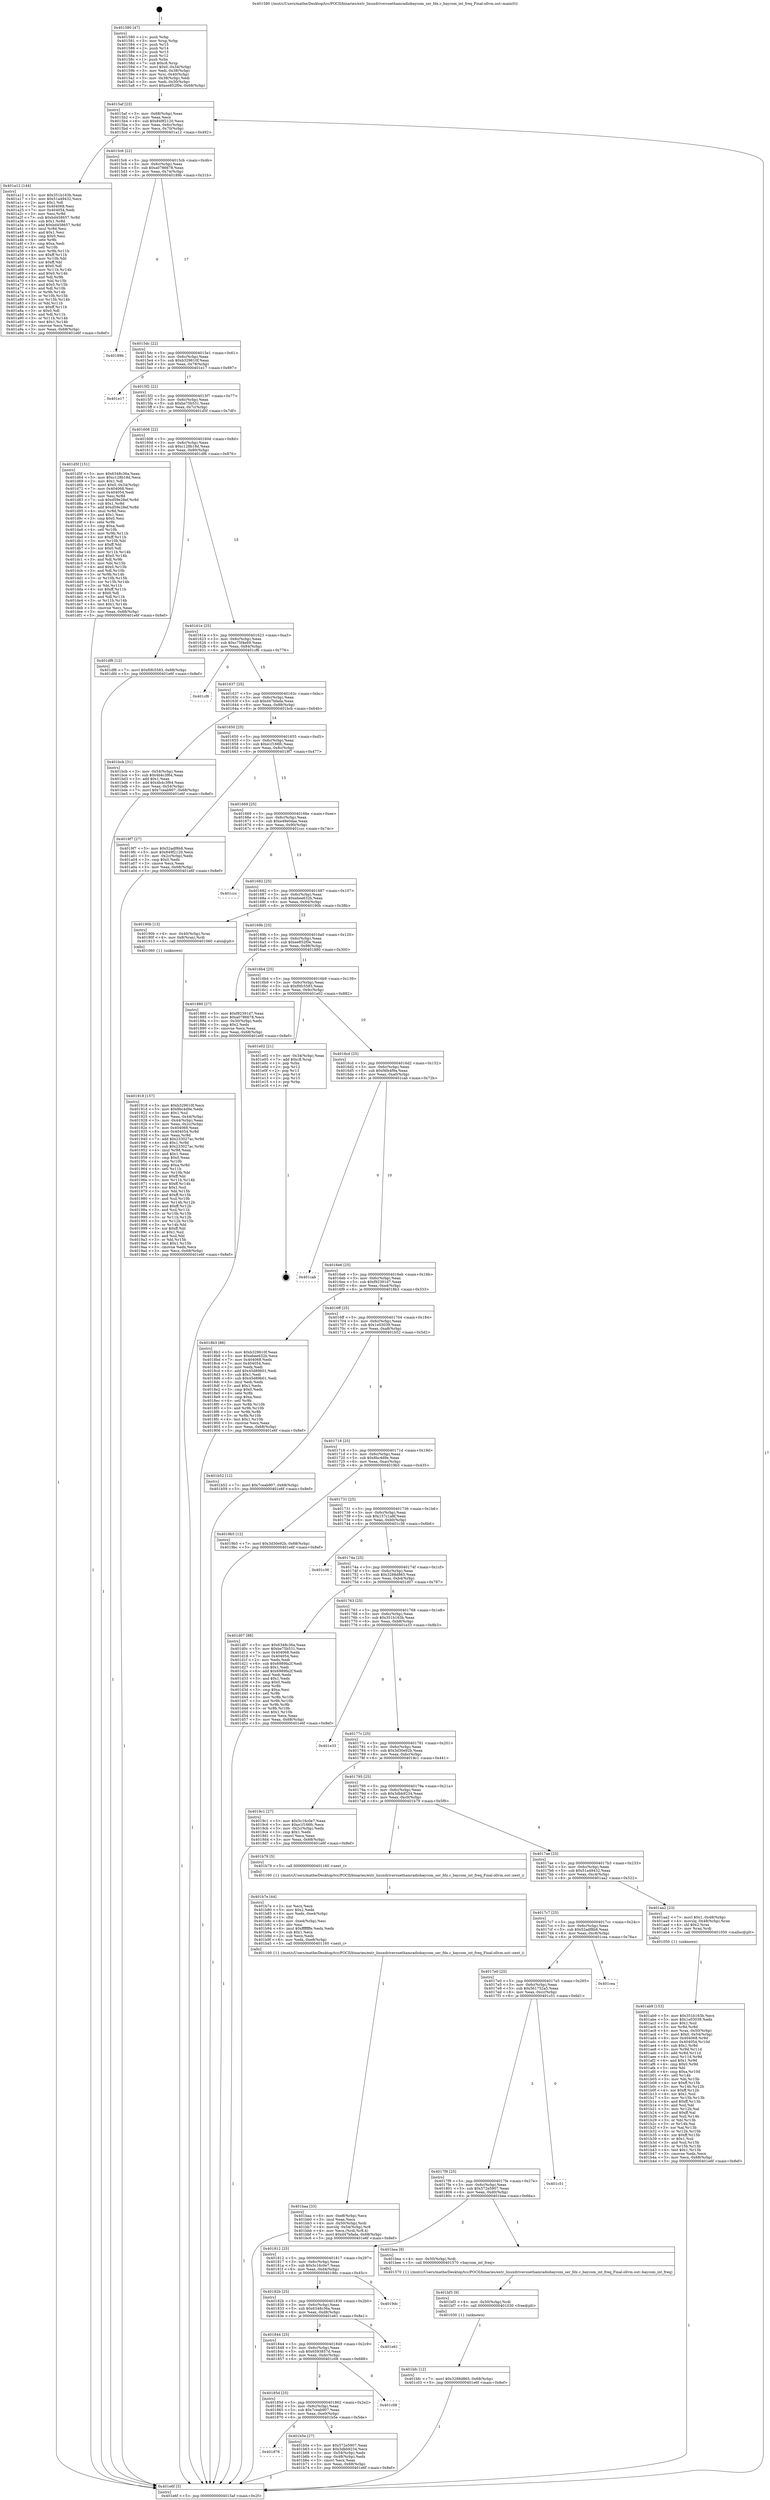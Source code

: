 digraph "0x401580" {
  label = "0x401580 (/mnt/c/Users/mathe/Desktop/tcc/POCII/binaries/extr_linuxdriversnethamradiobaycom_ser_fdx.c_baycom_int_freq_Final-ollvm.out::main(0))"
  labelloc = "t"
  node[shape=record]

  Entry [label="",width=0.3,height=0.3,shape=circle,fillcolor=black,style=filled]
  "0x4015af" [label="{
     0x4015af [23]\l
     | [instrs]\l
     &nbsp;&nbsp;0x4015af \<+3\>: mov -0x68(%rbp),%eax\l
     &nbsp;&nbsp;0x4015b2 \<+2\>: mov %eax,%ecx\l
     &nbsp;&nbsp;0x4015b4 \<+6\>: sub $0x849f2120,%ecx\l
     &nbsp;&nbsp;0x4015ba \<+3\>: mov %eax,-0x6c(%rbp)\l
     &nbsp;&nbsp;0x4015bd \<+3\>: mov %ecx,-0x70(%rbp)\l
     &nbsp;&nbsp;0x4015c0 \<+6\>: je 0000000000401a12 \<main+0x492\>\l
  }"]
  "0x401a12" [label="{
     0x401a12 [144]\l
     | [instrs]\l
     &nbsp;&nbsp;0x401a12 \<+5\>: mov $0x351b163b,%eax\l
     &nbsp;&nbsp;0x401a17 \<+5\>: mov $0x51a49432,%ecx\l
     &nbsp;&nbsp;0x401a1c \<+2\>: mov $0x1,%dl\l
     &nbsp;&nbsp;0x401a1e \<+7\>: mov 0x404068,%esi\l
     &nbsp;&nbsp;0x401a25 \<+7\>: mov 0x404054,%edi\l
     &nbsp;&nbsp;0x401a2c \<+3\>: mov %esi,%r8d\l
     &nbsp;&nbsp;0x401a2f \<+7\>: sub $0xbd458657,%r8d\l
     &nbsp;&nbsp;0x401a36 \<+4\>: sub $0x1,%r8d\l
     &nbsp;&nbsp;0x401a3a \<+7\>: add $0xbd458657,%r8d\l
     &nbsp;&nbsp;0x401a41 \<+4\>: imul %r8d,%esi\l
     &nbsp;&nbsp;0x401a45 \<+3\>: and $0x1,%esi\l
     &nbsp;&nbsp;0x401a48 \<+3\>: cmp $0x0,%esi\l
     &nbsp;&nbsp;0x401a4b \<+4\>: sete %r9b\l
     &nbsp;&nbsp;0x401a4f \<+3\>: cmp $0xa,%edi\l
     &nbsp;&nbsp;0x401a52 \<+4\>: setl %r10b\l
     &nbsp;&nbsp;0x401a56 \<+3\>: mov %r9b,%r11b\l
     &nbsp;&nbsp;0x401a59 \<+4\>: xor $0xff,%r11b\l
     &nbsp;&nbsp;0x401a5d \<+3\>: mov %r10b,%bl\l
     &nbsp;&nbsp;0x401a60 \<+3\>: xor $0xff,%bl\l
     &nbsp;&nbsp;0x401a63 \<+3\>: xor $0x0,%dl\l
     &nbsp;&nbsp;0x401a66 \<+3\>: mov %r11b,%r14b\l
     &nbsp;&nbsp;0x401a69 \<+4\>: and $0x0,%r14b\l
     &nbsp;&nbsp;0x401a6d \<+3\>: and %dl,%r9b\l
     &nbsp;&nbsp;0x401a70 \<+3\>: mov %bl,%r15b\l
     &nbsp;&nbsp;0x401a73 \<+4\>: and $0x0,%r15b\l
     &nbsp;&nbsp;0x401a77 \<+3\>: and %dl,%r10b\l
     &nbsp;&nbsp;0x401a7a \<+3\>: or %r9b,%r14b\l
     &nbsp;&nbsp;0x401a7d \<+3\>: or %r10b,%r15b\l
     &nbsp;&nbsp;0x401a80 \<+3\>: xor %r15b,%r14b\l
     &nbsp;&nbsp;0x401a83 \<+3\>: or %bl,%r11b\l
     &nbsp;&nbsp;0x401a86 \<+4\>: xor $0xff,%r11b\l
     &nbsp;&nbsp;0x401a8a \<+3\>: or $0x0,%dl\l
     &nbsp;&nbsp;0x401a8d \<+3\>: and %dl,%r11b\l
     &nbsp;&nbsp;0x401a90 \<+3\>: or %r11b,%r14b\l
     &nbsp;&nbsp;0x401a93 \<+4\>: test $0x1,%r14b\l
     &nbsp;&nbsp;0x401a97 \<+3\>: cmovne %ecx,%eax\l
     &nbsp;&nbsp;0x401a9a \<+3\>: mov %eax,-0x68(%rbp)\l
     &nbsp;&nbsp;0x401a9d \<+5\>: jmp 0000000000401e6f \<main+0x8ef\>\l
  }"]
  "0x4015c6" [label="{
     0x4015c6 [22]\l
     | [instrs]\l
     &nbsp;&nbsp;0x4015c6 \<+5\>: jmp 00000000004015cb \<main+0x4b\>\l
     &nbsp;&nbsp;0x4015cb \<+3\>: mov -0x6c(%rbp),%eax\l
     &nbsp;&nbsp;0x4015ce \<+5\>: sub $0xa0786678,%eax\l
     &nbsp;&nbsp;0x4015d3 \<+3\>: mov %eax,-0x74(%rbp)\l
     &nbsp;&nbsp;0x4015d6 \<+6\>: je 000000000040189b \<main+0x31b\>\l
  }"]
  Exit [label="",width=0.3,height=0.3,shape=circle,fillcolor=black,style=filled,peripheries=2]
  "0x40189b" [label="{
     0x40189b\l
  }", style=dashed]
  "0x4015dc" [label="{
     0x4015dc [22]\l
     | [instrs]\l
     &nbsp;&nbsp;0x4015dc \<+5\>: jmp 00000000004015e1 \<main+0x61\>\l
     &nbsp;&nbsp;0x4015e1 \<+3\>: mov -0x6c(%rbp),%eax\l
     &nbsp;&nbsp;0x4015e4 \<+5\>: sub $0xb329610f,%eax\l
     &nbsp;&nbsp;0x4015e9 \<+3\>: mov %eax,-0x78(%rbp)\l
     &nbsp;&nbsp;0x4015ec \<+6\>: je 0000000000401e17 \<main+0x897\>\l
  }"]
  "0x401bfc" [label="{
     0x401bfc [12]\l
     | [instrs]\l
     &nbsp;&nbsp;0x401bfc \<+7\>: movl $0x3288d865,-0x68(%rbp)\l
     &nbsp;&nbsp;0x401c03 \<+5\>: jmp 0000000000401e6f \<main+0x8ef\>\l
  }"]
  "0x401e17" [label="{
     0x401e17\l
  }", style=dashed]
  "0x4015f2" [label="{
     0x4015f2 [22]\l
     | [instrs]\l
     &nbsp;&nbsp;0x4015f2 \<+5\>: jmp 00000000004015f7 \<main+0x77\>\l
     &nbsp;&nbsp;0x4015f7 \<+3\>: mov -0x6c(%rbp),%eax\l
     &nbsp;&nbsp;0x4015fa \<+5\>: sub $0xbe75b531,%eax\l
     &nbsp;&nbsp;0x4015ff \<+3\>: mov %eax,-0x7c(%rbp)\l
     &nbsp;&nbsp;0x401602 \<+6\>: je 0000000000401d5f \<main+0x7df\>\l
  }"]
  "0x401bf3" [label="{
     0x401bf3 [9]\l
     | [instrs]\l
     &nbsp;&nbsp;0x401bf3 \<+4\>: mov -0x50(%rbp),%rdi\l
     &nbsp;&nbsp;0x401bf7 \<+5\>: call 0000000000401030 \<free@plt\>\l
     | [calls]\l
     &nbsp;&nbsp;0x401030 \{1\} (unknown)\l
  }"]
  "0x401d5f" [label="{
     0x401d5f [151]\l
     | [instrs]\l
     &nbsp;&nbsp;0x401d5f \<+5\>: mov $0x6348c36a,%eax\l
     &nbsp;&nbsp;0x401d64 \<+5\>: mov $0xc128b18d,%ecx\l
     &nbsp;&nbsp;0x401d69 \<+2\>: mov $0x1,%dl\l
     &nbsp;&nbsp;0x401d6b \<+7\>: movl $0x0,-0x34(%rbp)\l
     &nbsp;&nbsp;0x401d72 \<+7\>: mov 0x404068,%esi\l
     &nbsp;&nbsp;0x401d79 \<+7\>: mov 0x404054,%edi\l
     &nbsp;&nbsp;0x401d80 \<+3\>: mov %esi,%r8d\l
     &nbsp;&nbsp;0x401d83 \<+7\>: sub $0xd59e28ef,%r8d\l
     &nbsp;&nbsp;0x401d8a \<+4\>: sub $0x1,%r8d\l
     &nbsp;&nbsp;0x401d8e \<+7\>: add $0xd59e28ef,%r8d\l
     &nbsp;&nbsp;0x401d95 \<+4\>: imul %r8d,%esi\l
     &nbsp;&nbsp;0x401d99 \<+3\>: and $0x1,%esi\l
     &nbsp;&nbsp;0x401d9c \<+3\>: cmp $0x0,%esi\l
     &nbsp;&nbsp;0x401d9f \<+4\>: sete %r9b\l
     &nbsp;&nbsp;0x401da3 \<+3\>: cmp $0xa,%edi\l
     &nbsp;&nbsp;0x401da6 \<+4\>: setl %r10b\l
     &nbsp;&nbsp;0x401daa \<+3\>: mov %r9b,%r11b\l
     &nbsp;&nbsp;0x401dad \<+4\>: xor $0xff,%r11b\l
     &nbsp;&nbsp;0x401db1 \<+3\>: mov %r10b,%bl\l
     &nbsp;&nbsp;0x401db4 \<+3\>: xor $0xff,%bl\l
     &nbsp;&nbsp;0x401db7 \<+3\>: xor $0x0,%dl\l
     &nbsp;&nbsp;0x401dba \<+3\>: mov %r11b,%r14b\l
     &nbsp;&nbsp;0x401dbd \<+4\>: and $0x0,%r14b\l
     &nbsp;&nbsp;0x401dc1 \<+3\>: and %dl,%r9b\l
     &nbsp;&nbsp;0x401dc4 \<+3\>: mov %bl,%r15b\l
     &nbsp;&nbsp;0x401dc7 \<+4\>: and $0x0,%r15b\l
     &nbsp;&nbsp;0x401dcb \<+3\>: and %dl,%r10b\l
     &nbsp;&nbsp;0x401dce \<+3\>: or %r9b,%r14b\l
     &nbsp;&nbsp;0x401dd1 \<+3\>: or %r10b,%r15b\l
     &nbsp;&nbsp;0x401dd4 \<+3\>: xor %r15b,%r14b\l
     &nbsp;&nbsp;0x401dd7 \<+3\>: or %bl,%r11b\l
     &nbsp;&nbsp;0x401dda \<+4\>: xor $0xff,%r11b\l
     &nbsp;&nbsp;0x401dde \<+3\>: or $0x0,%dl\l
     &nbsp;&nbsp;0x401de1 \<+3\>: and %dl,%r11b\l
     &nbsp;&nbsp;0x401de4 \<+3\>: or %r11b,%r14b\l
     &nbsp;&nbsp;0x401de7 \<+4\>: test $0x1,%r14b\l
     &nbsp;&nbsp;0x401deb \<+3\>: cmovne %ecx,%eax\l
     &nbsp;&nbsp;0x401dee \<+3\>: mov %eax,-0x68(%rbp)\l
     &nbsp;&nbsp;0x401df1 \<+5\>: jmp 0000000000401e6f \<main+0x8ef\>\l
  }"]
  "0x401608" [label="{
     0x401608 [22]\l
     | [instrs]\l
     &nbsp;&nbsp;0x401608 \<+5\>: jmp 000000000040160d \<main+0x8d\>\l
     &nbsp;&nbsp;0x40160d \<+3\>: mov -0x6c(%rbp),%eax\l
     &nbsp;&nbsp;0x401610 \<+5\>: sub $0xc128b18d,%eax\l
     &nbsp;&nbsp;0x401615 \<+3\>: mov %eax,-0x80(%rbp)\l
     &nbsp;&nbsp;0x401618 \<+6\>: je 0000000000401df6 \<main+0x876\>\l
  }"]
  "0x401baa" [label="{
     0x401baa [33]\l
     | [instrs]\l
     &nbsp;&nbsp;0x401baa \<+6\>: mov -0xe8(%rbp),%ecx\l
     &nbsp;&nbsp;0x401bb0 \<+3\>: imul %eax,%ecx\l
     &nbsp;&nbsp;0x401bb3 \<+4\>: mov -0x50(%rbp),%rdi\l
     &nbsp;&nbsp;0x401bb7 \<+4\>: movslq -0x54(%rbp),%r8\l
     &nbsp;&nbsp;0x401bbb \<+4\>: mov %ecx,(%rdi,%r8,4)\l
     &nbsp;&nbsp;0x401bbf \<+7\>: movl $0xd47bfada,-0x68(%rbp)\l
     &nbsp;&nbsp;0x401bc6 \<+5\>: jmp 0000000000401e6f \<main+0x8ef\>\l
  }"]
  "0x401df6" [label="{
     0x401df6 [12]\l
     | [instrs]\l
     &nbsp;&nbsp;0x401df6 \<+7\>: movl $0xf0fc5583,-0x68(%rbp)\l
     &nbsp;&nbsp;0x401dfd \<+5\>: jmp 0000000000401e6f \<main+0x8ef\>\l
  }"]
  "0x40161e" [label="{
     0x40161e [25]\l
     | [instrs]\l
     &nbsp;&nbsp;0x40161e \<+5\>: jmp 0000000000401623 \<main+0xa3\>\l
     &nbsp;&nbsp;0x401623 \<+3\>: mov -0x6c(%rbp),%eax\l
     &nbsp;&nbsp;0x401626 \<+5\>: sub $0xc75f4e69,%eax\l
     &nbsp;&nbsp;0x40162b \<+6\>: mov %eax,-0x84(%rbp)\l
     &nbsp;&nbsp;0x401631 \<+6\>: je 0000000000401cf6 \<main+0x776\>\l
  }"]
  "0x401b7e" [label="{
     0x401b7e [44]\l
     | [instrs]\l
     &nbsp;&nbsp;0x401b7e \<+2\>: xor %ecx,%ecx\l
     &nbsp;&nbsp;0x401b80 \<+5\>: mov $0x2,%edx\l
     &nbsp;&nbsp;0x401b85 \<+6\>: mov %edx,-0xe4(%rbp)\l
     &nbsp;&nbsp;0x401b8b \<+1\>: cltd\l
     &nbsp;&nbsp;0x401b8c \<+6\>: mov -0xe4(%rbp),%esi\l
     &nbsp;&nbsp;0x401b92 \<+2\>: idiv %esi\l
     &nbsp;&nbsp;0x401b94 \<+6\>: imul $0xfffffffe,%edx,%edx\l
     &nbsp;&nbsp;0x401b9a \<+3\>: sub $0x1,%ecx\l
     &nbsp;&nbsp;0x401b9d \<+2\>: sub %ecx,%edx\l
     &nbsp;&nbsp;0x401b9f \<+6\>: mov %edx,-0xe8(%rbp)\l
     &nbsp;&nbsp;0x401ba5 \<+5\>: call 0000000000401160 \<next_i\>\l
     | [calls]\l
     &nbsp;&nbsp;0x401160 \{1\} (/mnt/c/Users/mathe/Desktop/tcc/POCII/binaries/extr_linuxdriversnethamradiobaycom_ser_fdx.c_baycom_int_freq_Final-ollvm.out::next_i)\l
  }"]
  "0x401cf6" [label="{
     0x401cf6\l
  }", style=dashed]
  "0x401637" [label="{
     0x401637 [25]\l
     | [instrs]\l
     &nbsp;&nbsp;0x401637 \<+5\>: jmp 000000000040163c \<main+0xbc\>\l
     &nbsp;&nbsp;0x40163c \<+3\>: mov -0x6c(%rbp),%eax\l
     &nbsp;&nbsp;0x40163f \<+5\>: sub $0xd47bfada,%eax\l
     &nbsp;&nbsp;0x401644 \<+6\>: mov %eax,-0x88(%rbp)\l
     &nbsp;&nbsp;0x40164a \<+6\>: je 0000000000401bcb \<main+0x64b\>\l
  }"]
  "0x401876" [label="{
     0x401876\l
  }", style=dashed]
  "0x401bcb" [label="{
     0x401bcb [31]\l
     | [instrs]\l
     &nbsp;&nbsp;0x401bcb \<+3\>: mov -0x54(%rbp),%eax\l
     &nbsp;&nbsp;0x401bce \<+5\>: sub $0x4b4c3f64,%eax\l
     &nbsp;&nbsp;0x401bd3 \<+3\>: add $0x1,%eax\l
     &nbsp;&nbsp;0x401bd6 \<+5\>: add $0x4b4c3f64,%eax\l
     &nbsp;&nbsp;0x401bdb \<+3\>: mov %eax,-0x54(%rbp)\l
     &nbsp;&nbsp;0x401bde \<+7\>: movl $0x7ceab907,-0x68(%rbp)\l
     &nbsp;&nbsp;0x401be5 \<+5\>: jmp 0000000000401e6f \<main+0x8ef\>\l
  }"]
  "0x401650" [label="{
     0x401650 [25]\l
     | [instrs]\l
     &nbsp;&nbsp;0x401650 \<+5\>: jmp 0000000000401655 \<main+0xd5\>\l
     &nbsp;&nbsp;0x401655 \<+3\>: mov -0x6c(%rbp),%eax\l
     &nbsp;&nbsp;0x401658 \<+5\>: sub $0xe1f166fc,%eax\l
     &nbsp;&nbsp;0x40165d \<+6\>: mov %eax,-0x8c(%rbp)\l
     &nbsp;&nbsp;0x401663 \<+6\>: je 00000000004019f7 \<main+0x477\>\l
  }"]
  "0x401b5e" [label="{
     0x401b5e [27]\l
     | [instrs]\l
     &nbsp;&nbsp;0x401b5e \<+5\>: mov $0x572e5907,%eax\l
     &nbsp;&nbsp;0x401b63 \<+5\>: mov $0x3dbb9234,%ecx\l
     &nbsp;&nbsp;0x401b68 \<+3\>: mov -0x54(%rbp),%edx\l
     &nbsp;&nbsp;0x401b6b \<+3\>: cmp -0x48(%rbp),%edx\l
     &nbsp;&nbsp;0x401b6e \<+3\>: cmovl %ecx,%eax\l
     &nbsp;&nbsp;0x401b71 \<+3\>: mov %eax,-0x68(%rbp)\l
     &nbsp;&nbsp;0x401b74 \<+5\>: jmp 0000000000401e6f \<main+0x8ef\>\l
  }"]
  "0x4019f7" [label="{
     0x4019f7 [27]\l
     | [instrs]\l
     &nbsp;&nbsp;0x4019f7 \<+5\>: mov $0x52adf8b8,%eax\l
     &nbsp;&nbsp;0x4019fc \<+5\>: mov $0x849f2120,%ecx\l
     &nbsp;&nbsp;0x401a01 \<+3\>: mov -0x2c(%rbp),%edx\l
     &nbsp;&nbsp;0x401a04 \<+3\>: cmp $0x0,%edx\l
     &nbsp;&nbsp;0x401a07 \<+3\>: cmove %ecx,%eax\l
     &nbsp;&nbsp;0x401a0a \<+3\>: mov %eax,-0x68(%rbp)\l
     &nbsp;&nbsp;0x401a0d \<+5\>: jmp 0000000000401e6f \<main+0x8ef\>\l
  }"]
  "0x401669" [label="{
     0x401669 [25]\l
     | [instrs]\l
     &nbsp;&nbsp;0x401669 \<+5\>: jmp 000000000040166e \<main+0xee\>\l
     &nbsp;&nbsp;0x40166e \<+3\>: mov -0x6c(%rbp),%eax\l
     &nbsp;&nbsp;0x401671 \<+5\>: sub $0xe49e0dae,%eax\l
     &nbsp;&nbsp;0x401676 \<+6\>: mov %eax,-0x90(%rbp)\l
     &nbsp;&nbsp;0x40167c \<+6\>: je 0000000000401ccc \<main+0x74c\>\l
  }"]
  "0x40185d" [label="{
     0x40185d [25]\l
     | [instrs]\l
     &nbsp;&nbsp;0x40185d \<+5\>: jmp 0000000000401862 \<main+0x2e2\>\l
     &nbsp;&nbsp;0x401862 \<+3\>: mov -0x6c(%rbp),%eax\l
     &nbsp;&nbsp;0x401865 \<+5\>: sub $0x7ceab907,%eax\l
     &nbsp;&nbsp;0x40186a \<+6\>: mov %eax,-0xe0(%rbp)\l
     &nbsp;&nbsp;0x401870 \<+6\>: je 0000000000401b5e \<main+0x5de\>\l
  }"]
  "0x401ccc" [label="{
     0x401ccc\l
  }", style=dashed]
  "0x401682" [label="{
     0x401682 [25]\l
     | [instrs]\l
     &nbsp;&nbsp;0x401682 \<+5\>: jmp 0000000000401687 \<main+0x107\>\l
     &nbsp;&nbsp;0x401687 \<+3\>: mov -0x6c(%rbp),%eax\l
     &nbsp;&nbsp;0x40168a \<+5\>: sub $0xebee632b,%eax\l
     &nbsp;&nbsp;0x40168f \<+6\>: mov %eax,-0x94(%rbp)\l
     &nbsp;&nbsp;0x401695 \<+6\>: je 000000000040190b \<main+0x38b\>\l
  }"]
  "0x401c08" [label="{
     0x401c08\l
  }", style=dashed]
  "0x40190b" [label="{
     0x40190b [13]\l
     | [instrs]\l
     &nbsp;&nbsp;0x40190b \<+4\>: mov -0x40(%rbp),%rax\l
     &nbsp;&nbsp;0x40190f \<+4\>: mov 0x8(%rax),%rdi\l
     &nbsp;&nbsp;0x401913 \<+5\>: call 0000000000401060 \<atoi@plt\>\l
     | [calls]\l
     &nbsp;&nbsp;0x401060 \{1\} (unknown)\l
  }"]
  "0x40169b" [label="{
     0x40169b [25]\l
     | [instrs]\l
     &nbsp;&nbsp;0x40169b \<+5\>: jmp 00000000004016a0 \<main+0x120\>\l
     &nbsp;&nbsp;0x4016a0 \<+3\>: mov -0x6c(%rbp),%eax\l
     &nbsp;&nbsp;0x4016a3 \<+5\>: sub $0xee852f0e,%eax\l
     &nbsp;&nbsp;0x4016a8 \<+6\>: mov %eax,-0x98(%rbp)\l
     &nbsp;&nbsp;0x4016ae \<+6\>: je 0000000000401880 \<main+0x300\>\l
  }"]
  "0x401844" [label="{
     0x401844 [25]\l
     | [instrs]\l
     &nbsp;&nbsp;0x401844 \<+5\>: jmp 0000000000401849 \<main+0x2c9\>\l
     &nbsp;&nbsp;0x401849 \<+3\>: mov -0x6c(%rbp),%eax\l
     &nbsp;&nbsp;0x40184c \<+5\>: sub $0x6593857d,%eax\l
     &nbsp;&nbsp;0x401851 \<+6\>: mov %eax,-0xdc(%rbp)\l
     &nbsp;&nbsp;0x401857 \<+6\>: je 0000000000401c08 \<main+0x688\>\l
  }"]
  "0x401880" [label="{
     0x401880 [27]\l
     | [instrs]\l
     &nbsp;&nbsp;0x401880 \<+5\>: mov $0xf92391d7,%eax\l
     &nbsp;&nbsp;0x401885 \<+5\>: mov $0xa0786678,%ecx\l
     &nbsp;&nbsp;0x40188a \<+3\>: mov -0x30(%rbp),%edx\l
     &nbsp;&nbsp;0x40188d \<+3\>: cmp $0x2,%edx\l
     &nbsp;&nbsp;0x401890 \<+3\>: cmovne %ecx,%eax\l
     &nbsp;&nbsp;0x401893 \<+3\>: mov %eax,-0x68(%rbp)\l
     &nbsp;&nbsp;0x401896 \<+5\>: jmp 0000000000401e6f \<main+0x8ef\>\l
  }"]
  "0x4016b4" [label="{
     0x4016b4 [25]\l
     | [instrs]\l
     &nbsp;&nbsp;0x4016b4 \<+5\>: jmp 00000000004016b9 \<main+0x139\>\l
     &nbsp;&nbsp;0x4016b9 \<+3\>: mov -0x6c(%rbp),%eax\l
     &nbsp;&nbsp;0x4016bc \<+5\>: sub $0xf0fc5583,%eax\l
     &nbsp;&nbsp;0x4016c1 \<+6\>: mov %eax,-0x9c(%rbp)\l
     &nbsp;&nbsp;0x4016c7 \<+6\>: je 0000000000401e02 \<main+0x882\>\l
  }"]
  "0x401e6f" [label="{
     0x401e6f [5]\l
     | [instrs]\l
     &nbsp;&nbsp;0x401e6f \<+5\>: jmp 00000000004015af \<main+0x2f\>\l
  }"]
  "0x401580" [label="{
     0x401580 [47]\l
     | [instrs]\l
     &nbsp;&nbsp;0x401580 \<+1\>: push %rbp\l
     &nbsp;&nbsp;0x401581 \<+3\>: mov %rsp,%rbp\l
     &nbsp;&nbsp;0x401584 \<+2\>: push %r15\l
     &nbsp;&nbsp;0x401586 \<+2\>: push %r14\l
     &nbsp;&nbsp;0x401588 \<+2\>: push %r13\l
     &nbsp;&nbsp;0x40158a \<+2\>: push %r12\l
     &nbsp;&nbsp;0x40158c \<+1\>: push %rbx\l
     &nbsp;&nbsp;0x40158d \<+7\>: sub $0xc8,%rsp\l
     &nbsp;&nbsp;0x401594 \<+7\>: movl $0x0,-0x34(%rbp)\l
     &nbsp;&nbsp;0x40159b \<+3\>: mov %edi,-0x38(%rbp)\l
     &nbsp;&nbsp;0x40159e \<+4\>: mov %rsi,-0x40(%rbp)\l
     &nbsp;&nbsp;0x4015a2 \<+3\>: mov -0x38(%rbp),%edi\l
     &nbsp;&nbsp;0x4015a5 \<+3\>: mov %edi,-0x30(%rbp)\l
     &nbsp;&nbsp;0x4015a8 \<+7\>: movl $0xee852f0e,-0x68(%rbp)\l
  }"]
  "0x401e61" [label="{
     0x401e61\l
  }", style=dashed]
  "0x401e02" [label="{
     0x401e02 [21]\l
     | [instrs]\l
     &nbsp;&nbsp;0x401e02 \<+3\>: mov -0x34(%rbp),%eax\l
     &nbsp;&nbsp;0x401e05 \<+7\>: add $0xc8,%rsp\l
     &nbsp;&nbsp;0x401e0c \<+1\>: pop %rbx\l
     &nbsp;&nbsp;0x401e0d \<+2\>: pop %r12\l
     &nbsp;&nbsp;0x401e0f \<+2\>: pop %r13\l
     &nbsp;&nbsp;0x401e11 \<+2\>: pop %r14\l
     &nbsp;&nbsp;0x401e13 \<+2\>: pop %r15\l
     &nbsp;&nbsp;0x401e15 \<+1\>: pop %rbp\l
     &nbsp;&nbsp;0x401e16 \<+1\>: ret\l
  }"]
  "0x4016cd" [label="{
     0x4016cd [25]\l
     | [instrs]\l
     &nbsp;&nbsp;0x4016cd \<+5\>: jmp 00000000004016d2 \<main+0x152\>\l
     &nbsp;&nbsp;0x4016d2 \<+3\>: mov -0x6c(%rbp),%eax\l
     &nbsp;&nbsp;0x4016d5 \<+5\>: sub $0xf4fe4f9a,%eax\l
     &nbsp;&nbsp;0x4016da \<+6\>: mov %eax,-0xa0(%rbp)\l
     &nbsp;&nbsp;0x4016e0 \<+6\>: je 0000000000401cab \<main+0x72b\>\l
  }"]
  "0x40182b" [label="{
     0x40182b [25]\l
     | [instrs]\l
     &nbsp;&nbsp;0x40182b \<+5\>: jmp 0000000000401830 \<main+0x2b0\>\l
     &nbsp;&nbsp;0x401830 \<+3\>: mov -0x6c(%rbp),%eax\l
     &nbsp;&nbsp;0x401833 \<+5\>: sub $0x6348c36a,%eax\l
     &nbsp;&nbsp;0x401838 \<+6\>: mov %eax,-0xd8(%rbp)\l
     &nbsp;&nbsp;0x40183e \<+6\>: je 0000000000401e61 \<main+0x8e1\>\l
  }"]
  "0x401cab" [label="{
     0x401cab\l
  }", style=dashed]
  "0x4016e6" [label="{
     0x4016e6 [25]\l
     | [instrs]\l
     &nbsp;&nbsp;0x4016e6 \<+5\>: jmp 00000000004016eb \<main+0x16b\>\l
     &nbsp;&nbsp;0x4016eb \<+3\>: mov -0x6c(%rbp),%eax\l
     &nbsp;&nbsp;0x4016ee \<+5\>: sub $0xf92391d7,%eax\l
     &nbsp;&nbsp;0x4016f3 \<+6\>: mov %eax,-0xa4(%rbp)\l
     &nbsp;&nbsp;0x4016f9 \<+6\>: je 00000000004018b3 \<main+0x333\>\l
  }"]
  "0x4019dc" [label="{
     0x4019dc\l
  }", style=dashed]
  "0x4018b3" [label="{
     0x4018b3 [88]\l
     | [instrs]\l
     &nbsp;&nbsp;0x4018b3 \<+5\>: mov $0xb329610f,%eax\l
     &nbsp;&nbsp;0x4018b8 \<+5\>: mov $0xebee632b,%ecx\l
     &nbsp;&nbsp;0x4018bd \<+7\>: mov 0x404068,%edx\l
     &nbsp;&nbsp;0x4018c4 \<+7\>: mov 0x404054,%esi\l
     &nbsp;&nbsp;0x4018cb \<+2\>: mov %edx,%edi\l
     &nbsp;&nbsp;0x4018cd \<+6\>: add $0x45d89b01,%edi\l
     &nbsp;&nbsp;0x4018d3 \<+3\>: sub $0x1,%edi\l
     &nbsp;&nbsp;0x4018d6 \<+6\>: sub $0x45d89b01,%edi\l
     &nbsp;&nbsp;0x4018dc \<+3\>: imul %edi,%edx\l
     &nbsp;&nbsp;0x4018df \<+3\>: and $0x1,%edx\l
     &nbsp;&nbsp;0x4018e2 \<+3\>: cmp $0x0,%edx\l
     &nbsp;&nbsp;0x4018e5 \<+4\>: sete %r8b\l
     &nbsp;&nbsp;0x4018e9 \<+3\>: cmp $0xa,%esi\l
     &nbsp;&nbsp;0x4018ec \<+4\>: setl %r9b\l
     &nbsp;&nbsp;0x4018f0 \<+3\>: mov %r8b,%r10b\l
     &nbsp;&nbsp;0x4018f3 \<+3\>: and %r9b,%r10b\l
     &nbsp;&nbsp;0x4018f6 \<+3\>: xor %r9b,%r8b\l
     &nbsp;&nbsp;0x4018f9 \<+3\>: or %r8b,%r10b\l
     &nbsp;&nbsp;0x4018fc \<+4\>: test $0x1,%r10b\l
     &nbsp;&nbsp;0x401900 \<+3\>: cmovne %ecx,%eax\l
     &nbsp;&nbsp;0x401903 \<+3\>: mov %eax,-0x68(%rbp)\l
     &nbsp;&nbsp;0x401906 \<+5\>: jmp 0000000000401e6f \<main+0x8ef\>\l
  }"]
  "0x4016ff" [label="{
     0x4016ff [25]\l
     | [instrs]\l
     &nbsp;&nbsp;0x4016ff \<+5\>: jmp 0000000000401704 \<main+0x184\>\l
     &nbsp;&nbsp;0x401704 \<+3\>: mov -0x6c(%rbp),%eax\l
     &nbsp;&nbsp;0x401707 \<+5\>: sub $0x1e03039,%eax\l
     &nbsp;&nbsp;0x40170c \<+6\>: mov %eax,-0xa8(%rbp)\l
     &nbsp;&nbsp;0x401712 \<+6\>: je 0000000000401b52 \<main+0x5d2\>\l
  }"]
  "0x401918" [label="{
     0x401918 [157]\l
     | [instrs]\l
     &nbsp;&nbsp;0x401918 \<+5\>: mov $0xb329610f,%ecx\l
     &nbsp;&nbsp;0x40191d \<+5\>: mov $0x8bc4d9e,%edx\l
     &nbsp;&nbsp;0x401922 \<+3\>: mov $0x1,%sil\l
     &nbsp;&nbsp;0x401925 \<+3\>: mov %eax,-0x44(%rbp)\l
     &nbsp;&nbsp;0x401928 \<+3\>: mov -0x44(%rbp),%eax\l
     &nbsp;&nbsp;0x40192b \<+3\>: mov %eax,-0x2c(%rbp)\l
     &nbsp;&nbsp;0x40192e \<+7\>: mov 0x404068,%eax\l
     &nbsp;&nbsp;0x401935 \<+8\>: mov 0x404054,%r8d\l
     &nbsp;&nbsp;0x40193d \<+3\>: mov %eax,%r9d\l
     &nbsp;&nbsp;0x401940 \<+7\>: add $0x233027ac,%r9d\l
     &nbsp;&nbsp;0x401947 \<+4\>: sub $0x1,%r9d\l
     &nbsp;&nbsp;0x40194b \<+7\>: sub $0x233027ac,%r9d\l
     &nbsp;&nbsp;0x401952 \<+4\>: imul %r9d,%eax\l
     &nbsp;&nbsp;0x401956 \<+3\>: and $0x1,%eax\l
     &nbsp;&nbsp;0x401959 \<+3\>: cmp $0x0,%eax\l
     &nbsp;&nbsp;0x40195c \<+4\>: sete %r10b\l
     &nbsp;&nbsp;0x401960 \<+4\>: cmp $0xa,%r8d\l
     &nbsp;&nbsp;0x401964 \<+4\>: setl %r11b\l
     &nbsp;&nbsp;0x401968 \<+3\>: mov %r10b,%bl\l
     &nbsp;&nbsp;0x40196b \<+3\>: xor $0xff,%bl\l
     &nbsp;&nbsp;0x40196e \<+3\>: mov %r11b,%r14b\l
     &nbsp;&nbsp;0x401971 \<+4\>: xor $0xff,%r14b\l
     &nbsp;&nbsp;0x401975 \<+4\>: xor $0x1,%sil\l
     &nbsp;&nbsp;0x401979 \<+3\>: mov %bl,%r15b\l
     &nbsp;&nbsp;0x40197c \<+4\>: and $0xff,%r15b\l
     &nbsp;&nbsp;0x401980 \<+3\>: and %sil,%r10b\l
     &nbsp;&nbsp;0x401983 \<+3\>: mov %r14b,%r12b\l
     &nbsp;&nbsp;0x401986 \<+4\>: and $0xff,%r12b\l
     &nbsp;&nbsp;0x40198a \<+3\>: and %sil,%r11b\l
     &nbsp;&nbsp;0x40198d \<+3\>: or %r10b,%r15b\l
     &nbsp;&nbsp;0x401990 \<+3\>: or %r11b,%r12b\l
     &nbsp;&nbsp;0x401993 \<+3\>: xor %r12b,%r15b\l
     &nbsp;&nbsp;0x401996 \<+3\>: or %r14b,%bl\l
     &nbsp;&nbsp;0x401999 \<+3\>: xor $0xff,%bl\l
     &nbsp;&nbsp;0x40199c \<+4\>: or $0x1,%sil\l
     &nbsp;&nbsp;0x4019a0 \<+3\>: and %sil,%bl\l
     &nbsp;&nbsp;0x4019a3 \<+3\>: or %bl,%r15b\l
     &nbsp;&nbsp;0x4019a6 \<+4\>: test $0x1,%r15b\l
     &nbsp;&nbsp;0x4019aa \<+3\>: cmovne %edx,%ecx\l
     &nbsp;&nbsp;0x4019ad \<+3\>: mov %ecx,-0x68(%rbp)\l
     &nbsp;&nbsp;0x4019b0 \<+5\>: jmp 0000000000401e6f \<main+0x8ef\>\l
  }"]
  "0x401812" [label="{
     0x401812 [25]\l
     | [instrs]\l
     &nbsp;&nbsp;0x401812 \<+5\>: jmp 0000000000401817 \<main+0x297\>\l
     &nbsp;&nbsp;0x401817 \<+3\>: mov -0x6c(%rbp),%eax\l
     &nbsp;&nbsp;0x40181a \<+5\>: sub $0x5c16c0e7,%eax\l
     &nbsp;&nbsp;0x40181f \<+6\>: mov %eax,-0xd4(%rbp)\l
     &nbsp;&nbsp;0x401825 \<+6\>: je 00000000004019dc \<main+0x45c\>\l
  }"]
  "0x401b52" [label="{
     0x401b52 [12]\l
     | [instrs]\l
     &nbsp;&nbsp;0x401b52 \<+7\>: movl $0x7ceab907,-0x68(%rbp)\l
     &nbsp;&nbsp;0x401b59 \<+5\>: jmp 0000000000401e6f \<main+0x8ef\>\l
  }"]
  "0x401718" [label="{
     0x401718 [25]\l
     | [instrs]\l
     &nbsp;&nbsp;0x401718 \<+5\>: jmp 000000000040171d \<main+0x19d\>\l
     &nbsp;&nbsp;0x40171d \<+3\>: mov -0x6c(%rbp),%eax\l
     &nbsp;&nbsp;0x401720 \<+5\>: sub $0x8bc4d9e,%eax\l
     &nbsp;&nbsp;0x401725 \<+6\>: mov %eax,-0xac(%rbp)\l
     &nbsp;&nbsp;0x40172b \<+6\>: je 00000000004019b5 \<main+0x435\>\l
  }"]
  "0x401bea" [label="{
     0x401bea [9]\l
     | [instrs]\l
     &nbsp;&nbsp;0x401bea \<+4\>: mov -0x50(%rbp),%rdi\l
     &nbsp;&nbsp;0x401bee \<+5\>: call 0000000000401570 \<baycom_int_freq\>\l
     | [calls]\l
     &nbsp;&nbsp;0x401570 \{1\} (/mnt/c/Users/mathe/Desktop/tcc/POCII/binaries/extr_linuxdriversnethamradiobaycom_ser_fdx.c_baycom_int_freq_Final-ollvm.out::baycom_int_freq)\l
  }"]
  "0x4019b5" [label="{
     0x4019b5 [12]\l
     | [instrs]\l
     &nbsp;&nbsp;0x4019b5 \<+7\>: movl $0x3d30e92b,-0x68(%rbp)\l
     &nbsp;&nbsp;0x4019bc \<+5\>: jmp 0000000000401e6f \<main+0x8ef\>\l
  }"]
  "0x401731" [label="{
     0x401731 [25]\l
     | [instrs]\l
     &nbsp;&nbsp;0x401731 \<+5\>: jmp 0000000000401736 \<main+0x1b6\>\l
     &nbsp;&nbsp;0x401736 \<+3\>: mov -0x6c(%rbp),%eax\l
     &nbsp;&nbsp;0x401739 \<+5\>: sub $0x157c1a8f,%eax\l
     &nbsp;&nbsp;0x40173e \<+6\>: mov %eax,-0xb0(%rbp)\l
     &nbsp;&nbsp;0x401744 \<+6\>: je 0000000000401c36 \<main+0x6b6\>\l
  }"]
  "0x4017f9" [label="{
     0x4017f9 [25]\l
     | [instrs]\l
     &nbsp;&nbsp;0x4017f9 \<+5\>: jmp 00000000004017fe \<main+0x27e\>\l
     &nbsp;&nbsp;0x4017fe \<+3\>: mov -0x6c(%rbp),%eax\l
     &nbsp;&nbsp;0x401801 \<+5\>: sub $0x572e5907,%eax\l
     &nbsp;&nbsp;0x401806 \<+6\>: mov %eax,-0xd0(%rbp)\l
     &nbsp;&nbsp;0x40180c \<+6\>: je 0000000000401bea \<main+0x66a\>\l
  }"]
  "0x401c36" [label="{
     0x401c36\l
  }", style=dashed]
  "0x40174a" [label="{
     0x40174a [25]\l
     | [instrs]\l
     &nbsp;&nbsp;0x40174a \<+5\>: jmp 000000000040174f \<main+0x1cf\>\l
     &nbsp;&nbsp;0x40174f \<+3\>: mov -0x6c(%rbp),%eax\l
     &nbsp;&nbsp;0x401752 \<+5\>: sub $0x3288d865,%eax\l
     &nbsp;&nbsp;0x401757 \<+6\>: mov %eax,-0xb4(%rbp)\l
     &nbsp;&nbsp;0x40175d \<+6\>: je 0000000000401d07 \<main+0x787\>\l
  }"]
  "0x401c51" [label="{
     0x401c51\l
  }", style=dashed]
  "0x401d07" [label="{
     0x401d07 [88]\l
     | [instrs]\l
     &nbsp;&nbsp;0x401d07 \<+5\>: mov $0x6348c36a,%eax\l
     &nbsp;&nbsp;0x401d0c \<+5\>: mov $0xbe75b531,%ecx\l
     &nbsp;&nbsp;0x401d11 \<+7\>: mov 0x404068,%edx\l
     &nbsp;&nbsp;0x401d18 \<+7\>: mov 0x404054,%esi\l
     &nbsp;&nbsp;0x401d1f \<+2\>: mov %edx,%edi\l
     &nbsp;&nbsp;0x401d21 \<+6\>: sub $0x6989fa2f,%edi\l
     &nbsp;&nbsp;0x401d27 \<+3\>: sub $0x1,%edi\l
     &nbsp;&nbsp;0x401d2a \<+6\>: add $0x6989fa2f,%edi\l
     &nbsp;&nbsp;0x401d30 \<+3\>: imul %edi,%edx\l
     &nbsp;&nbsp;0x401d33 \<+3\>: and $0x1,%edx\l
     &nbsp;&nbsp;0x401d36 \<+3\>: cmp $0x0,%edx\l
     &nbsp;&nbsp;0x401d39 \<+4\>: sete %r8b\l
     &nbsp;&nbsp;0x401d3d \<+3\>: cmp $0xa,%esi\l
     &nbsp;&nbsp;0x401d40 \<+4\>: setl %r9b\l
     &nbsp;&nbsp;0x401d44 \<+3\>: mov %r8b,%r10b\l
     &nbsp;&nbsp;0x401d47 \<+3\>: and %r9b,%r10b\l
     &nbsp;&nbsp;0x401d4a \<+3\>: xor %r9b,%r8b\l
     &nbsp;&nbsp;0x401d4d \<+3\>: or %r8b,%r10b\l
     &nbsp;&nbsp;0x401d50 \<+4\>: test $0x1,%r10b\l
     &nbsp;&nbsp;0x401d54 \<+3\>: cmovne %ecx,%eax\l
     &nbsp;&nbsp;0x401d57 \<+3\>: mov %eax,-0x68(%rbp)\l
     &nbsp;&nbsp;0x401d5a \<+5\>: jmp 0000000000401e6f \<main+0x8ef\>\l
  }"]
  "0x401763" [label="{
     0x401763 [25]\l
     | [instrs]\l
     &nbsp;&nbsp;0x401763 \<+5\>: jmp 0000000000401768 \<main+0x1e8\>\l
     &nbsp;&nbsp;0x401768 \<+3\>: mov -0x6c(%rbp),%eax\l
     &nbsp;&nbsp;0x40176b \<+5\>: sub $0x351b163b,%eax\l
     &nbsp;&nbsp;0x401770 \<+6\>: mov %eax,-0xb8(%rbp)\l
     &nbsp;&nbsp;0x401776 \<+6\>: je 0000000000401e33 \<main+0x8b3\>\l
  }"]
  "0x4017e0" [label="{
     0x4017e0 [25]\l
     | [instrs]\l
     &nbsp;&nbsp;0x4017e0 \<+5\>: jmp 00000000004017e5 \<main+0x265\>\l
     &nbsp;&nbsp;0x4017e5 \<+3\>: mov -0x6c(%rbp),%eax\l
     &nbsp;&nbsp;0x4017e8 \<+5\>: sub $0x561752a5,%eax\l
     &nbsp;&nbsp;0x4017ed \<+6\>: mov %eax,-0xcc(%rbp)\l
     &nbsp;&nbsp;0x4017f3 \<+6\>: je 0000000000401c51 \<main+0x6d1\>\l
  }"]
  "0x401e33" [label="{
     0x401e33\l
  }", style=dashed]
  "0x40177c" [label="{
     0x40177c [25]\l
     | [instrs]\l
     &nbsp;&nbsp;0x40177c \<+5\>: jmp 0000000000401781 \<main+0x201\>\l
     &nbsp;&nbsp;0x401781 \<+3\>: mov -0x6c(%rbp),%eax\l
     &nbsp;&nbsp;0x401784 \<+5\>: sub $0x3d30e92b,%eax\l
     &nbsp;&nbsp;0x401789 \<+6\>: mov %eax,-0xbc(%rbp)\l
     &nbsp;&nbsp;0x40178f \<+6\>: je 00000000004019c1 \<main+0x441\>\l
  }"]
  "0x401cea" [label="{
     0x401cea\l
  }", style=dashed]
  "0x4019c1" [label="{
     0x4019c1 [27]\l
     | [instrs]\l
     &nbsp;&nbsp;0x4019c1 \<+5\>: mov $0x5c16c0e7,%eax\l
     &nbsp;&nbsp;0x4019c6 \<+5\>: mov $0xe1f166fc,%ecx\l
     &nbsp;&nbsp;0x4019cb \<+3\>: mov -0x2c(%rbp),%edx\l
     &nbsp;&nbsp;0x4019ce \<+3\>: cmp $0x1,%edx\l
     &nbsp;&nbsp;0x4019d1 \<+3\>: cmovl %ecx,%eax\l
     &nbsp;&nbsp;0x4019d4 \<+3\>: mov %eax,-0x68(%rbp)\l
     &nbsp;&nbsp;0x4019d7 \<+5\>: jmp 0000000000401e6f \<main+0x8ef\>\l
  }"]
  "0x401795" [label="{
     0x401795 [25]\l
     | [instrs]\l
     &nbsp;&nbsp;0x401795 \<+5\>: jmp 000000000040179a \<main+0x21a\>\l
     &nbsp;&nbsp;0x40179a \<+3\>: mov -0x6c(%rbp),%eax\l
     &nbsp;&nbsp;0x40179d \<+5\>: sub $0x3dbb9234,%eax\l
     &nbsp;&nbsp;0x4017a2 \<+6\>: mov %eax,-0xc0(%rbp)\l
     &nbsp;&nbsp;0x4017a8 \<+6\>: je 0000000000401b79 \<main+0x5f9\>\l
  }"]
  "0x401ab9" [label="{
     0x401ab9 [153]\l
     | [instrs]\l
     &nbsp;&nbsp;0x401ab9 \<+5\>: mov $0x351b163b,%ecx\l
     &nbsp;&nbsp;0x401abe \<+5\>: mov $0x1e03039,%edx\l
     &nbsp;&nbsp;0x401ac3 \<+3\>: mov $0x1,%sil\l
     &nbsp;&nbsp;0x401ac6 \<+3\>: xor %r8d,%r8d\l
     &nbsp;&nbsp;0x401ac9 \<+4\>: mov %rax,-0x50(%rbp)\l
     &nbsp;&nbsp;0x401acd \<+7\>: movl $0x0,-0x54(%rbp)\l
     &nbsp;&nbsp;0x401ad4 \<+8\>: mov 0x404068,%r9d\l
     &nbsp;&nbsp;0x401adc \<+8\>: mov 0x404054,%r10d\l
     &nbsp;&nbsp;0x401ae4 \<+4\>: sub $0x1,%r8d\l
     &nbsp;&nbsp;0x401ae8 \<+3\>: mov %r9d,%r11d\l
     &nbsp;&nbsp;0x401aeb \<+3\>: add %r8d,%r11d\l
     &nbsp;&nbsp;0x401aee \<+4\>: imul %r11d,%r9d\l
     &nbsp;&nbsp;0x401af2 \<+4\>: and $0x1,%r9d\l
     &nbsp;&nbsp;0x401af6 \<+4\>: cmp $0x0,%r9d\l
     &nbsp;&nbsp;0x401afa \<+3\>: sete %bl\l
     &nbsp;&nbsp;0x401afd \<+4\>: cmp $0xa,%r10d\l
     &nbsp;&nbsp;0x401b01 \<+4\>: setl %r14b\l
     &nbsp;&nbsp;0x401b05 \<+3\>: mov %bl,%r15b\l
     &nbsp;&nbsp;0x401b08 \<+4\>: xor $0xff,%r15b\l
     &nbsp;&nbsp;0x401b0c \<+3\>: mov %r14b,%r12b\l
     &nbsp;&nbsp;0x401b0f \<+4\>: xor $0xff,%r12b\l
     &nbsp;&nbsp;0x401b13 \<+4\>: xor $0x1,%sil\l
     &nbsp;&nbsp;0x401b17 \<+3\>: mov %r15b,%r13b\l
     &nbsp;&nbsp;0x401b1a \<+4\>: and $0xff,%r13b\l
     &nbsp;&nbsp;0x401b1e \<+3\>: and %sil,%bl\l
     &nbsp;&nbsp;0x401b21 \<+3\>: mov %r12b,%al\l
     &nbsp;&nbsp;0x401b24 \<+2\>: and $0xff,%al\l
     &nbsp;&nbsp;0x401b26 \<+3\>: and %sil,%r14b\l
     &nbsp;&nbsp;0x401b29 \<+3\>: or %bl,%r13b\l
     &nbsp;&nbsp;0x401b2c \<+3\>: or %r14b,%al\l
     &nbsp;&nbsp;0x401b2f \<+3\>: xor %al,%r13b\l
     &nbsp;&nbsp;0x401b32 \<+3\>: or %r12b,%r15b\l
     &nbsp;&nbsp;0x401b35 \<+4\>: xor $0xff,%r15b\l
     &nbsp;&nbsp;0x401b39 \<+4\>: or $0x1,%sil\l
     &nbsp;&nbsp;0x401b3d \<+3\>: and %sil,%r15b\l
     &nbsp;&nbsp;0x401b40 \<+3\>: or %r15b,%r13b\l
     &nbsp;&nbsp;0x401b43 \<+4\>: test $0x1,%r13b\l
     &nbsp;&nbsp;0x401b47 \<+3\>: cmovne %edx,%ecx\l
     &nbsp;&nbsp;0x401b4a \<+3\>: mov %ecx,-0x68(%rbp)\l
     &nbsp;&nbsp;0x401b4d \<+5\>: jmp 0000000000401e6f \<main+0x8ef\>\l
  }"]
  "0x401b79" [label="{
     0x401b79 [5]\l
     | [instrs]\l
     &nbsp;&nbsp;0x401b79 \<+5\>: call 0000000000401160 \<next_i\>\l
     | [calls]\l
     &nbsp;&nbsp;0x401160 \{1\} (/mnt/c/Users/mathe/Desktop/tcc/POCII/binaries/extr_linuxdriversnethamradiobaycom_ser_fdx.c_baycom_int_freq_Final-ollvm.out::next_i)\l
  }"]
  "0x4017ae" [label="{
     0x4017ae [25]\l
     | [instrs]\l
     &nbsp;&nbsp;0x4017ae \<+5\>: jmp 00000000004017b3 \<main+0x233\>\l
     &nbsp;&nbsp;0x4017b3 \<+3\>: mov -0x6c(%rbp),%eax\l
     &nbsp;&nbsp;0x4017b6 \<+5\>: sub $0x51a49432,%eax\l
     &nbsp;&nbsp;0x4017bb \<+6\>: mov %eax,-0xc4(%rbp)\l
     &nbsp;&nbsp;0x4017c1 \<+6\>: je 0000000000401aa2 \<main+0x522\>\l
  }"]
  "0x4017c7" [label="{
     0x4017c7 [25]\l
     | [instrs]\l
     &nbsp;&nbsp;0x4017c7 \<+5\>: jmp 00000000004017cc \<main+0x24c\>\l
     &nbsp;&nbsp;0x4017cc \<+3\>: mov -0x6c(%rbp),%eax\l
     &nbsp;&nbsp;0x4017cf \<+5\>: sub $0x52adf8b8,%eax\l
     &nbsp;&nbsp;0x4017d4 \<+6\>: mov %eax,-0xc8(%rbp)\l
     &nbsp;&nbsp;0x4017da \<+6\>: je 0000000000401cea \<main+0x76a\>\l
  }"]
  "0x401aa2" [label="{
     0x401aa2 [23]\l
     | [instrs]\l
     &nbsp;&nbsp;0x401aa2 \<+7\>: movl $0x1,-0x48(%rbp)\l
     &nbsp;&nbsp;0x401aa9 \<+4\>: movslq -0x48(%rbp),%rax\l
     &nbsp;&nbsp;0x401aad \<+4\>: shl $0x2,%rax\l
     &nbsp;&nbsp;0x401ab1 \<+3\>: mov %rax,%rdi\l
     &nbsp;&nbsp;0x401ab4 \<+5\>: call 0000000000401050 \<malloc@plt\>\l
     | [calls]\l
     &nbsp;&nbsp;0x401050 \{1\} (unknown)\l
  }"]
  Entry -> "0x401580" [label=" 1"]
  "0x4015af" -> "0x401a12" [label=" 1"]
  "0x4015af" -> "0x4015c6" [label=" 17"]
  "0x401e02" -> Exit [label=" 1"]
  "0x4015c6" -> "0x40189b" [label=" 0"]
  "0x4015c6" -> "0x4015dc" [label=" 17"]
  "0x401df6" -> "0x401e6f" [label=" 1"]
  "0x4015dc" -> "0x401e17" [label=" 0"]
  "0x4015dc" -> "0x4015f2" [label=" 17"]
  "0x401d5f" -> "0x401e6f" [label=" 1"]
  "0x4015f2" -> "0x401d5f" [label=" 1"]
  "0x4015f2" -> "0x401608" [label=" 16"]
  "0x401d07" -> "0x401e6f" [label=" 1"]
  "0x401608" -> "0x401df6" [label=" 1"]
  "0x401608" -> "0x40161e" [label=" 15"]
  "0x401bfc" -> "0x401e6f" [label=" 1"]
  "0x40161e" -> "0x401cf6" [label=" 0"]
  "0x40161e" -> "0x401637" [label=" 15"]
  "0x401bf3" -> "0x401bfc" [label=" 1"]
  "0x401637" -> "0x401bcb" [label=" 1"]
  "0x401637" -> "0x401650" [label=" 14"]
  "0x401bea" -> "0x401bf3" [label=" 1"]
  "0x401650" -> "0x4019f7" [label=" 1"]
  "0x401650" -> "0x401669" [label=" 13"]
  "0x401bcb" -> "0x401e6f" [label=" 1"]
  "0x401669" -> "0x401ccc" [label=" 0"]
  "0x401669" -> "0x401682" [label=" 13"]
  "0x401b7e" -> "0x401baa" [label=" 1"]
  "0x401682" -> "0x40190b" [label=" 1"]
  "0x401682" -> "0x40169b" [label=" 12"]
  "0x401b79" -> "0x401b7e" [label=" 1"]
  "0x40169b" -> "0x401880" [label=" 1"]
  "0x40169b" -> "0x4016b4" [label=" 11"]
  "0x401880" -> "0x401e6f" [label=" 1"]
  "0x401580" -> "0x4015af" [label=" 1"]
  "0x401e6f" -> "0x4015af" [label=" 17"]
  "0x40185d" -> "0x401876" [label=" 0"]
  "0x4016b4" -> "0x401e02" [label=" 1"]
  "0x4016b4" -> "0x4016cd" [label=" 10"]
  "0x40185d" -> "0x401b5e" [label=" 2"]
  "0x4016cd" -> "0x401cab" [label=" 0"]
  "0x4016cd" -> "0x4016e6" [label=" 10"]
  "0x401844" -> "0x40185d" [label=" 2"]
  "0x4016e6" -> "0x4018b3" [label=" 1"]
  "0x4016e6" -> "0x4016ff" [label=" 9"]
  "0x4018b3" -> "0x401e6f" [label=" 1"]
  "0x40190b" -> "0x401918" [label=" 1"]
  "0x401918" -> "0x401e6f" [label=" 1"]
  "0x401844" -> "0x401c08" [label=" 0"]
  "0x4016ff" -> "0x401b52" [label=" 1"]
  "0x4016ff" -> "0x401718" [label=" 8"]
  "0x40182b" -> "0x401844" [label=" 2"]
  "0x401718" -> "0x4019b5" [label=" 1"]
  "0x401718" -> "0x401731" [label=" 7"]
  "0x4019b5" -> "0x401e6f" [label=" 1"]
  "0x40182b" -> "0x401e61" [label=" 0"]
  "0x401731" -> "0x401c36" [label=" 0"]
  "0x401731" -> "0x40174a" [label=" 7"]
  "0x401812" -> "0x40182b" [label=" 2"]
  "0x40174a" -> "0x401d07" [label=" 1"]
  "0x40174a" -> "0x401763" [label=" 6"]
  "0x401812" -> "0x4019dc" [label=" 0"]
  "0x401763" -> "0x401e33" [label=" 0"]
  "0x401763" -> "0x40177c" [label=" 6"]
  "0x4017f9" -> "0x401812" [label=" 2"]
  "0x40177c" -> "0x4019c1" [label=" 1"]
  "0x40177c" -> "0x401795" [label=" 5"]
  "0x4019c1" -> "0x401e6f" [label=" 1"]
  "0x4019f7" -> "0x401e6f" [label=" 1"]
  "0x401a12" -> "0x401e6f" [label=" 1"]
  "0x4017f9" -> "0x401bea" [label=" 1"]
  "0x401795" -> "0x401b79" [label=" 1"]
  "0x401795" -> "0x4017ae" [label=" 4"]
  "0x4017e0" -> "0x4017f9" [label=" 3"]
  "0x4017ae" -> "0x401aa2" [label=" 1"]
  "0x4017ae" -> "0x4017c7" [label=" 3"]
  "0x401aa2" -> "0x401ab9" [label=" 1"]
  "0x401ab9" -> "0x401e6f" [label=" 1"]
  "0x401b52" -> "0x401e6f" [label=" 1"]
  "0x401baa" -> "0x401e6f" [label=" 1"]
  "0x4017c7" -> "0x401cea" [label=" 0"]
  "0x4017c7" -> "0x4017e0" [label=" 3"]
  "0x401b5e" -> "0x401e6f" [label=" 2"]
  "0x4017e0" -> "0x401c51" [label=" 0"]
}
